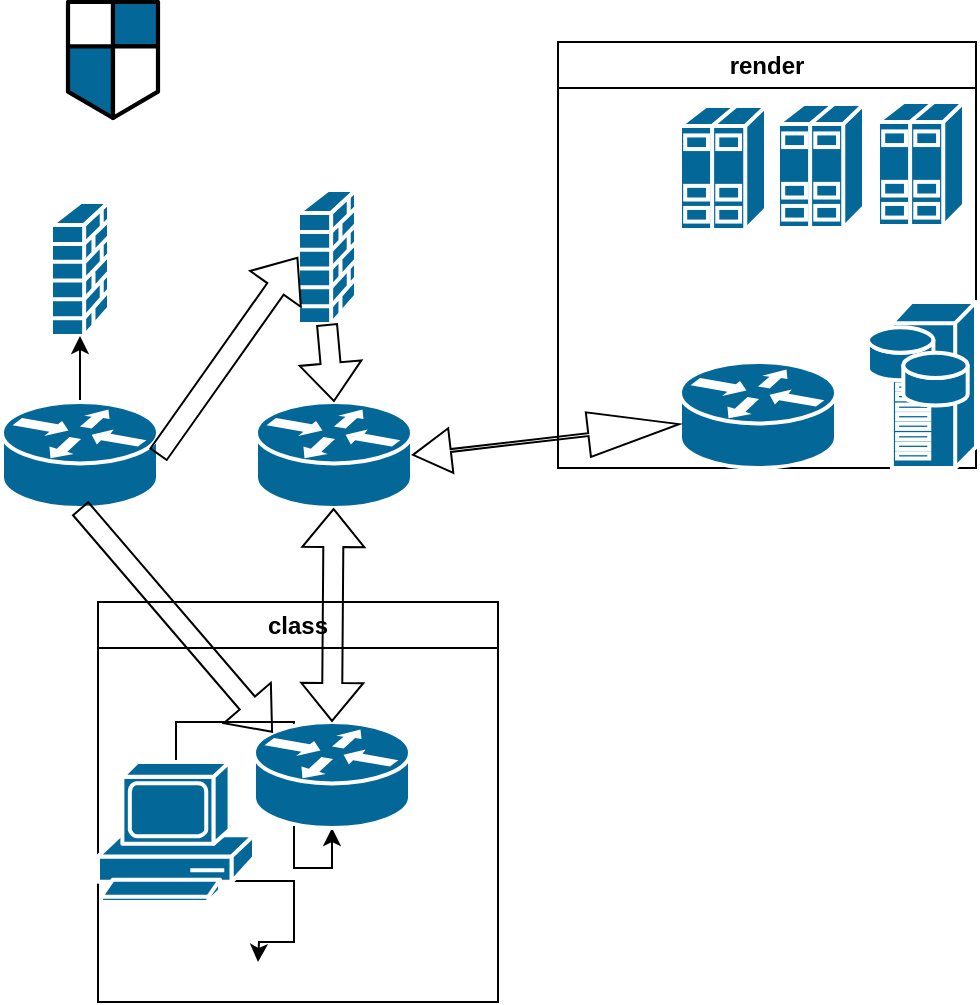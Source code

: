 <mxfile version="21.2.9" type="github">
  <diagram name="Page-1" id="c37626ed-c26b-45fb-9056-f9ebc6bb27b6">
    <mxGraphModel dx="824" dy="796" grid="1" gridSize="10" guides="1" tooltips="1" connect="1" arrows="1" fold="1" page="1" pageScale="1" pageWidth="1100" pageHeight="850" background="none" math="1" shadow="0">
      <root>
        <mxCell id="0" />
        <mxCell id="1" parent="0" />
        <mxCell id="a0_n5fR20zIn7LnOnRit-1" value="class" style="swimlane;whiteSpace=wrap;html=1;" vertex="1" parent="1">
          <mxGeometry x="70" y="320" width="200" height="200" as="geometry" />
        </mxCell>
        <mxCell id="a0_n5fR20zIn7LnOnRit-21" style="edgeStyle=orthogonalEdgeStyle;rounded=0;orthogonalLoop=1;jettySize=auto;html=1;exitX=0.86;exitY=0.85;exitDx=0;exitDy=0;exitPerimeter=0;" edge="1" parent="a0_n5fR20zIn7LnOnRit-1" source="a0_n5fR20zIn7LnOnRit-3">
          <mxGeometry relative="1" as="geometry">
            <mxPoint x="80" y="180" as="targetPoint" />
          </mxGeometry>
        </mxCell>
        <mxCell id="a0_n5fR20zIn7LnOnRit-22" style="edgeStyle=orthogonalEdgeStyle;rounded=0;orthogonalLoop=1;jettySize=auto;html=1;exitX=0.5;exitY=0;exitDx=0;exitDy=0;exitPerimeter=0;" edge="1" parent="a0_n5fR20zIn7LnOnRit-1" source="a0_n5fR20zIn7LnOnRit-3" target="a0_n5fR20zIn7LnOnRit-4">
          <mxGeometry relative="1" as="geometry" />
        </mxCell>
        <mxCell id="a0_n5fR20zIn7LnOnRit-3" value="" style="shape=mxgraph.cisco.computers_and_peripherals.pc;sketch=0;html=1;pointerEvents=1;dashed=0;fillColor=#036897;strokeColor=#ffffff;strokeWidth=2;verticalLabelPosition=bottom;verticalAlign=top;align=center;outlineConnect=0;" vertex="1" parent="a0_n5fR20zIn7LnOnRit-1">
          <mxGeometry y="80" width="78" height="70" as="geometry" />
        </mxCell>
        <mxCell id="a0_n5fR20zIn7LnOnRit-4" value="" style="shape=mxgraph.cisco.routers.router;sketch=0;html=1;pointerEvents=1;dashed=0;fillColor=#036897;strokeColor=#ffffff;strokeWidth=2;verticalLabelPosition=bottom;verticalAlign=top;align=center;outlineConnect=0;" vertex="1" parent="a0_n5fR20zIn7LnOnRit-1">
          <mxGeometry x="78" y="60" width="78" height="53" as="geometry" />
        </mxCell>
        <mxCell id="a0_n5fR20zIn7LnOnRit-2" value="render" style="swimlane;whiteSpace=wrap;html=1;" vertex="1" parent="1">
          <mxGeometry x="300" y="40" width="209" height="213" as="geometry" />
        </mxCell>
        <mxCell id="a0_n5fR20zIn7LnOnRit-5" value="" style="shape=mxgraph.cisco.routers.router;sketch=0;html=1;pointerEvents=1;dashed=0;fillColor=#036897;strokeColor=#ffffff;strokeWidth=2;verticalLabelPosition=bottom;verticalAlign=top;align=center;outlineConnect=0;" vertex="1" parent="a0_n5fR20zIn7LnOnRit-2">
          <mxGeometry x="61" y="160" width="78" height="53" as="geometry" />
        </mxCell>
        <mxCell id="a0_n5fR20zIn7LnOnRit-14" value="" style="shape=mxgraph.cisco.servers.standard_host;sketch=0;html=1;pointerEvents=1;dashed=0;fillColor=#036897;strokeColor=#ffffff;strokeWidth=2;verticalLabelPosition=bottom;verticalAlign=top;align=center;outlineConnect=0;" vertex="1" parent="a0_n5fR20zIn7LnOnRit-2">
          <mxGeometry x="160" y="30" width="43" height="62" as="geometry" />
        </mxCell>
        <mxCell id="a0_n5fR20zIn7LnOnRit-15" value="" style="shape=mxgraph.cisco.servers.standard_host;sketch=0;html=1;pointerEvents=1;dashed=0;fillColor=#036897;strokeColor=#ffffff;strokeWidth=2;verticalLabelPosition=bottom;verticalAlign=top;align=center;outlineConnect=0;" vertex="1" parent="a0_n5fR20zIn7LnOnRit-2">
          <mxGeometry x="110" y="31" width="43" height="62" as="geometry" />
        </mxCell>
        <mxCell id="a0_n5fR20zIn7LnOnRit-16" value="" style="shape=mxgraph.cisco.servers.standard_host;sketch=0;html=1;pointerEvents=1;dashed=0;fillColor=#036897;strokeColor=#ffffff;strokeWidth=2;verticalLabelPosition=bottom;verticalAlign=top;align=center;outlineConnect=0;" vertex="1" parent="a0_n5fR20zIn7LnOnRit-2">
          <mxGeometry x="61" y="32" width="43" height="62" as="geometry" />
        </mxCell>
        <mxCell id="a0_n5fR20zIn7LnOnRit-19" value="" style="shape=mxgraph.cisco.servers.storage_server;sketch=0;html=1;pointerEvents=1;dashed=0;fillColor=#036897;strokeColor=#ffffff;strokeWidth=2;verticalLabelPosition=bottom;verticalAlign=top;align=center;outlineConnect=0;" vertex="1" parent="a0_n5fR20zIn7LnOnRit-2">
          <mxGeometry x="155" y="130" width="54" height="83" as="geometry" />
        </mxCell>
        <mxCell id="a0_n5fR20zIn7LnOnRit-6" value="" style="shape=mxgraph.cisco.routers.router;sketch=0;html=1;pointerEvents=1;dashed=0;fillColor=#036897;strokeColor=#ffffff;strokeWidth=2;verticalLabelPosition=bottom;verticalAlign=top;align=center;outlineConnect=0;" vertex="1" parent="1">
          <mxGeometry x="149" y="220" width="78" height="53" as="geometry" />
        </mxCell>
        <mxCell id="a0_n5fR20zIn7LnOnRit-7" value="" style="shape=mxgraph.cisco.security.firewall;sketch=0;html=1;pointerEvents=1;dashed=0;fillColor=#036897;strokeColor=#ffffff;strokeWidth=2;verticalLabelPosition=bottom;verticalAlign=top;align=center;outlineConnect=0;" vertex="1" parent="1">
          <mxGeometry x="170" y="114" width="29" height="67" as="geometry" />
        </mxCell>
        <mxCell id="a0_n5fR20zIn7LnOnRit-23" style="edgeStyle=orthogonalEdgeStyle;rounded=0;orthogonalLoop=1;jettySize=auto;html=1;" edge="1" parent="1">
          <mxGeometry relative="1" as="geometry">
            <mxPoint x="50" y="154.0" as="targetPoint" />
            <mxPoint x="60" y="150" as="sourcePoint" />
          </mxGeometry>
        </mxCell>
        <mxCell id="a0_n5fR20zIn7LnOnRit-8" value="" style="shape=mxgraph.cisco.security.firewall;sketch=0;html=1;pointerEvents=1;dashed=0;fillColor=#036897;strokeColor=#ffffff;strokeWidth=2;verticalLabelPosition=bottom;verticalAlign=top;align=center;outlineConnect=0;" vertex="1" parent="1">
          <mxGeometry x="46.5" y="120" width="29" height="67" as="geometry" />
        </mxCell>
        <mxCell id="a0_n5fR20zIn7LnOnRit-9" value="" style="shape=mxgraph.cisco.security.network_security;sketch=0;html=1;pointerEvents=1;dashed=0;fillColor=#036897;strokeColor=#ffffff;strokeWidth=2;verticalLabelPosition=bottom;verticalAlign=top;align=center;outlineConnect=0;" vertex="1" parent="1">
          <mxGeometry x="55" y="20" width="45" height="58" as="geometry" />
        </mxCell>
        <mxCell id="a0_n5fR20zIn7LnOnRit-24" style="edgeStyle=orthogonalEdgeStyle;rounded=0;orthogonalLoop=1;jettySize=auto;html=1;exitX=0.5;exitY=0;exitDx=0;exitDy=0;exitPerimeter=0;" edge="1" parent="1" source="a0_n5fR20zIn7LnOnRit-10" target="a0_n5fR20zIn7LnOnRit-8">
          <mxGeometry relative="1" as="geometry" />
        </mxCell>
        <mxCell id="a0_n5fR20zIn7LnOnRit-10" value="" style="shape=mxgraph.cisco.routers.router;sketch=0;html=1;pointerEvents=1;dashed=0;fillColor=#036897;strokeColor=#ffffff;strokeWidth=2;verticalLabelPosition=bottom;verticalAlign=top;align=center;outlineConnect=0;" vertex="1" parent="1">
          <mxGeometry x="22" y="220" width="78" height="53" as="geometry" />
        </mxCell>
        <mxCell id="a0_n5fR20zIn7LnOnRit-17" value="" style="shape=flexArrow;endArrow=classic;startArrow=classic;html=1;rounded=0;exitX=0.5;exitY=0;exitDx=0;exitDy=0;exitPerimeter=0;" edge="1" parent="1" source="a0_n5fR20zIn7LnOnRit-4" target="a0_n5fR20zIn7LnOnRit-6">
          <mxGeometry width="100" height="100" relative="1" as="geometry">
            <mxPoint x="210" y="440" as="sourcePoint" />
            <mxPoint x="310" y="340" as="targetPoint" />
          </mxGeometry>
        </mxCell>
        <mxCell id="a0_n5fR20zIn7LnOnRit-18" value="" style="shape=flexArrow;endArrow=classic;startArrow=classic;html=1;rounded=0;exitX=1;exitY=0.5;exitDx=0;exitDy=0;exitPerimeter=0;width=1.429;endSize=14.871;" edge="1" parent="1" source="a0_n5fR20zIn7LnOnRit-6" target="a0_n5fR20zIn7LnOnRit-5">
          <mxGeometry width="100" height="100" relative="1" as="geometry">
            <mxPoint x="310" y="380" as="sourcePoint" />
            <mxPoint x="410" y="280" as="targetPoint" />
          </mxGeometry>
        </mxCell>
        <mxCell id="a0_n5fR20zIn7LnOnRit-26" value="" style="shape=flexArrow;endArrow=classic;html=1;rounded=0;exitX=0.5;exitY=1;exitDx=0;exitDy=0;exitPerimeter=0;entryX=0.12;entryY=0.1;entryDx=0;entryDy=0;entryPerimeter=0;" edge="1" parent="1" source="a0_n5fR20zIn7LnOnRit-10" target="a0_n5fR20zIn7LnOnRit-4">
          <mxGeometry width="50" height="50" relative="1" as="geometry">
            <mxPoint x="230" y="410" as="sourcePoint" />
            <mxPoint x="280" y="360" as="targetPoint" />
          </mxGeometry>
        </mxCell>
        <mxCell id="a0_n5fR20zIn7LnOnRit-27" value="" style="shape=flexArrow;endArrow=classic;html=1;rounded=0;exitX=1;exitY=0.5;exitDx=0;exitDy=0;exitPerimeter=0;entryX=0;entryY=0.5;entryDx=0;entryDy=0;entryPerimeter=0;" edge="1" parent="1" source="a0_n5fR20zIn7LnOnRit-10" target="a0_n5fR20zIn7LnOnRit-7">
          <mxGeometry width="50" height="50" relative="1" as="geometry">
            <mxPoint x="100" y="240" as="sourcePoint" />
            <mxPoint x="150" y="190" as="targetPoint" />
          </mxGeometry>
        </mxCell>
        <mxCell id="a0_n5fR20zIn7LnOnRit-28" value="" style="shape=flexArrow;endArrow=classic;html=1;rounded=0;exitX=0.5;exitY=1;exitDx=0;exitDy=0;exitPerimeter=0;entryX=0.5;entryY=0;entryDx=0;entryDy=0;entryPerimeter=0;" edge="1" parent="1" source="a0_n5fR20zIn7LnOnRit-7" target="a0_n5fR20zIn7LnOnRit-6">
          <mxGeometry width="50" height="50" relative="1" as="geometry">
            <mxPoint x="230" y="410" as="sourcePoint" />
            <mxPoint x="280" y="360" as="targetPoint" />
          </mxGeometry>
        </mxCell>
      </root>
    </mxGraphModel>
  </diagram>
</mxfile>
